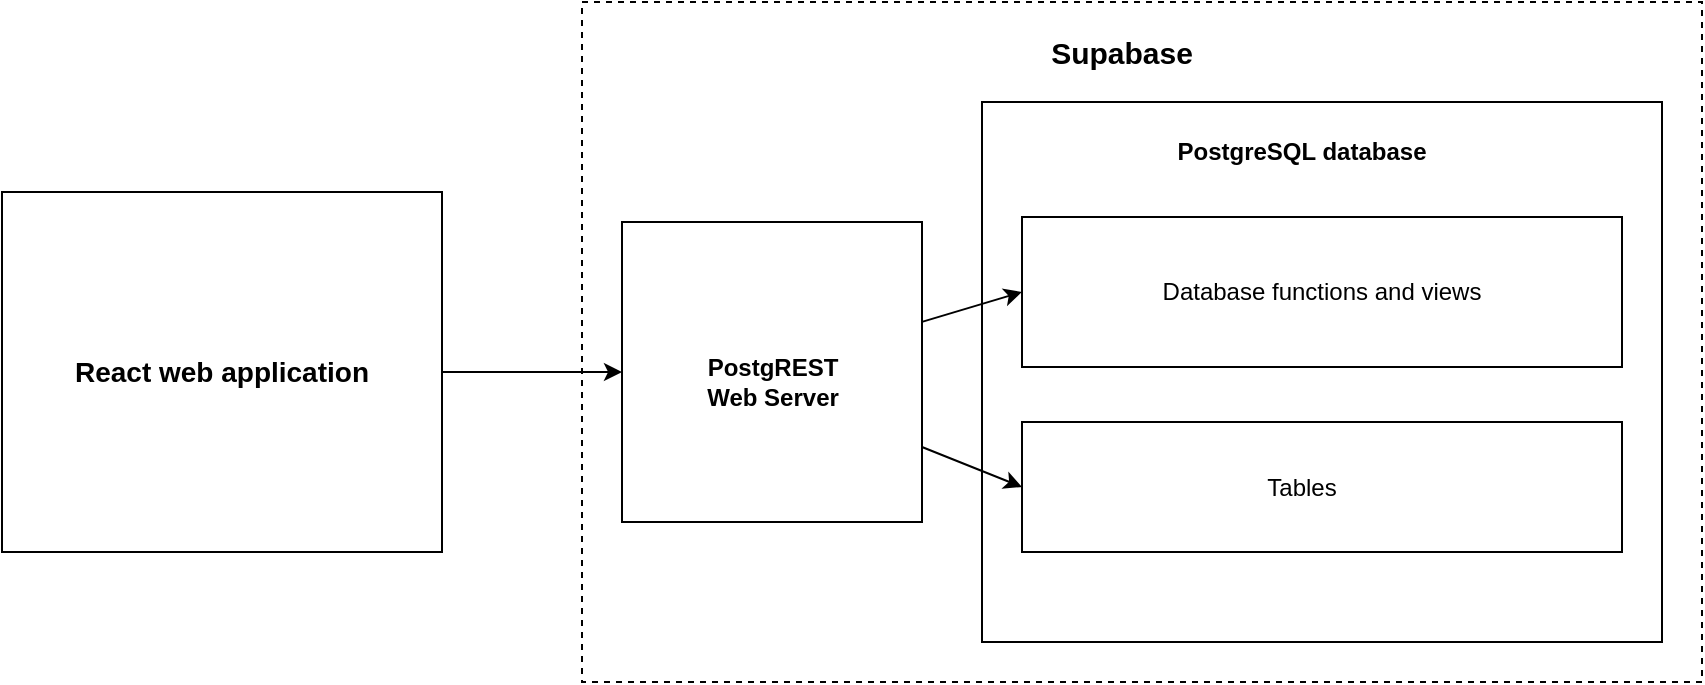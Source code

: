 <mxfile version="22.0.0" type="device">
  <diagram name="Strona-1" id="oetVzceQHpRXCima8oXP">
    <mxGraphModel dx="1434" dy="782" grid="1" gridSize="10" guides="1" tooltips="1" connect="1" arrows="1" fold="1" page="1" pageScale="1" pageWidth="827" pageHeight="1169" math="0" shadow="0">
      <root>
        <mxCell id="0" />
        <mxCell id="1" parent="0" />
        <mxCell id="r8XdS0BeGojSjV3rh1AG-1" value="" style="rounded=0;whiteSpace=wrap;html=1;dashed=1;" vertex="1" parent="1">
          <mxGeometry x="400" y="160" width="560" height="340" as="geometry" />
        </mxCell>
        <mxCell id="r8XdS0BeGojSjV3rh1AG-2" value="&lt;font size=&quot;1&quot;&gt;&lt;b style=&quot;font-size: 15px;&quot;&gt;Supabase&lt;/b&gt;&lt;/font&gt;" style="text;html=1;strokeColor=none;fillColor=none;align=center;verticalAlign=middle;whiteSpace=wrap;rounded=0;" vertex="1" parent="1">
          <mxGeometry x="640" y="170" width="60" height="30" as="geometry" />
        </mxCell>
        <mxCell id="r8XdS0BeGojSjV3rh1AG-4" value="" style="rounded=0;whiteSpace=wrap;html=1;" vertex="1" parent="1">
          <mxGeometry x="420" y="270" width="150" height="150" as="geometry" />
        </mxCell>
        <mxCell id="r8XdS0BeGojSjV3rh1AG-5" value="&lt;b&gt;PostgREST Web Server&lt;/b&gt;" style="text;html=1;strokeColor=none;fillColor=none;align=center;verticalAlign=middle;whiteSpace=wrap;rounded=0;" vertex="1" parent="1">
          <mxGeometry x="457.5" y="320" width="75" height="60" as="geometry" />
        </mxCell>
        <mxCell id="r8XdS0BeGojSjV3rh1AG-6" value="" style="rounded=0;whiteSpace=wrap;html=1;" vertex="1" parent="1">
          <mxGeometry x="600" y="210" width="340" height="270" as="geometry" />
        </mxCell>
        <mxCell id="r8XdS0BeGojSjV3rh1AG-7" value="&lt;b&gt;PostgreSQL database&lt;/b&gt;" style="text;html=1;strokeColor=none;fillColor=none;align=center;verticalAlign=middle;whiteSpace=wrap;rounded=0;" vertex="1" parent="1">
          <mxGeometry x="680" y="220" width="160" height="30" as="geometry" />
        </mxCell>
        <mxCell id="r8XdS0BeGojSjV3rh1AG-8" value="" style="rounded=0;whiteSpace=wrap;html=1;" vertex="1" parent="1">
          <mxGeometry x="620" y="370" width="300" height="65" as="geometry" />
        </mxCell>
        <mxCell id="r8XdS0BeGojSjV3rh1AG-9" value="Tables" style="text;html=1;strokeColor=none;fillColor=none;align=center;verticalAlign=middle;whiteSpace=wrap;rounded=0;" vertex="1" parent="1">
          <mxGeometry x="730" y="387.5" width="60" height="30" as="geometry" />
        </mxCell>
        <mxCell id="r8XdS0BeGojSjV3rh1AG-10" value="" style="rounded=0;whiteSpace=wrap;html=1;" vertex="1" parent="1">
          <mxGeometry x="620" y="267.5" width="300" height="75" as="geometry" />
        </mxCell>
        <mxCell id="r8XdS0BeGojSjV3rh1AG-11" value="Database functions and views " style="text;html=1;strokeColor=none;fillColor=none;align=center;verticalAlign=middle;whiteSpace=wrap;rounded=0;" vertex="1" parent="1">
          <mxGeometry x="680" y="290" width="180" height="30" as="geometry" />
        </mxCell>
        <mxCell id="r8XdS0BeGojSjV3rh1AG-12" value="&lt;b&gt;&lt;font style=&quot;font-size: 14px;&quot;&gt;React web application&lt;/font&gt;&lt;/b&gt;" style="rounded=0;whiteSpace=wrap;html=1;" vertex="1" parent="1">
          <mxGeometry x="110" y="255" width="220" height="180" as="geometry" />
        </mxCell>
        <mxCell id="r8XdS0BeGojSjV3rh1AG-13" value="" style="endArrow=classic;html=1;rounded=0;exitX=1;exitY=0.5;exitDx=0;exitDy=0;entryX=0;entryY=0.5;entryDx=0;entryDy=0;" edge="1" parent="1" source="r8XdS0BeGojSjV3rh1AG-12" target="r8XdS0BeGojSjV3rh1AG-4">
          <mxGeometry width="50" height="50" relative="1" as="geometry">
            <mxPoint x="390" y="420" as="sourcePoint" />
            <mxPoint x="440" y="370" as="targetPoint" />
          </mxGeometry>
        </mxCell>
        <mxCell id="r8XdS0BeGojSjV3rh1AG-14" value="" style="endArrow=classic;html=1;rounded=0;exitX=1;exitY=0.333;exitDx=0;exitDy=0;exitPerimeter=0;entryX=0;entryY=0.5;entryDx=0;entryDy=0;" edge="1" parent="1" source="r8XdS0BeGojSjV3rh1AG-4" target="r8XdS0BeGojSjV3rh1AG-10">
          <mxGeometry width="50" height="50" relative="1" as="geometry">
            <mxPoint x="390" y="420" as="sourcePoint" />
            <mxPoint x="440" y="370" as="targetPoint" />
          </mxGeometry>
        </mxCell>
        <mxCell id="r8XdS0BeGojSjV3rh1AG-17" value="" style="endArrow=classic;html=1;rounded=0;exitX=1;exitY=0.75;exitDx=0;exitDy=0;entryX=0;entryY=0.5;entryDx=0;entryDy=0;" edge="1" parent="1" source="r8XdS0BeGojSjV3rh1AG-4" target="r8XdS0BeGojSjV3rh1AG-8">
          <mxGeometry width="50" height="50" relative="1" as="geometry">
            <mxPoint x="390" y="420" as="sourcePoint" />
            <mxPoint x="440" y="370" as="targetPoint" />
          </mxGeometry>
        </mxCell>
      </root>
    </mxGraphModel>
  </diagram>
</mxfile>
